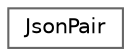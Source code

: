 digraph "Graphical Class Hierarchy"
{
 // LATEX_PDF_SIZE
  bgcolor="transparent";
  edge [fontname=Helvetica,fontsize=10,labelfontname=Helvetica,labelfontsize=10];
  node [fontname=Helvetica,fontsize=10,shape=box,height=0.2,width=0.4];
  rankdir="LR";
  Node0 [id="Node000000",label="JsonPair",height=0.2,width=0.4,color="grey40", fillcolor="white", style="filled",URL="$classJsonPair.html",tooltip="Object that holds JSON key-value pair."];
}
